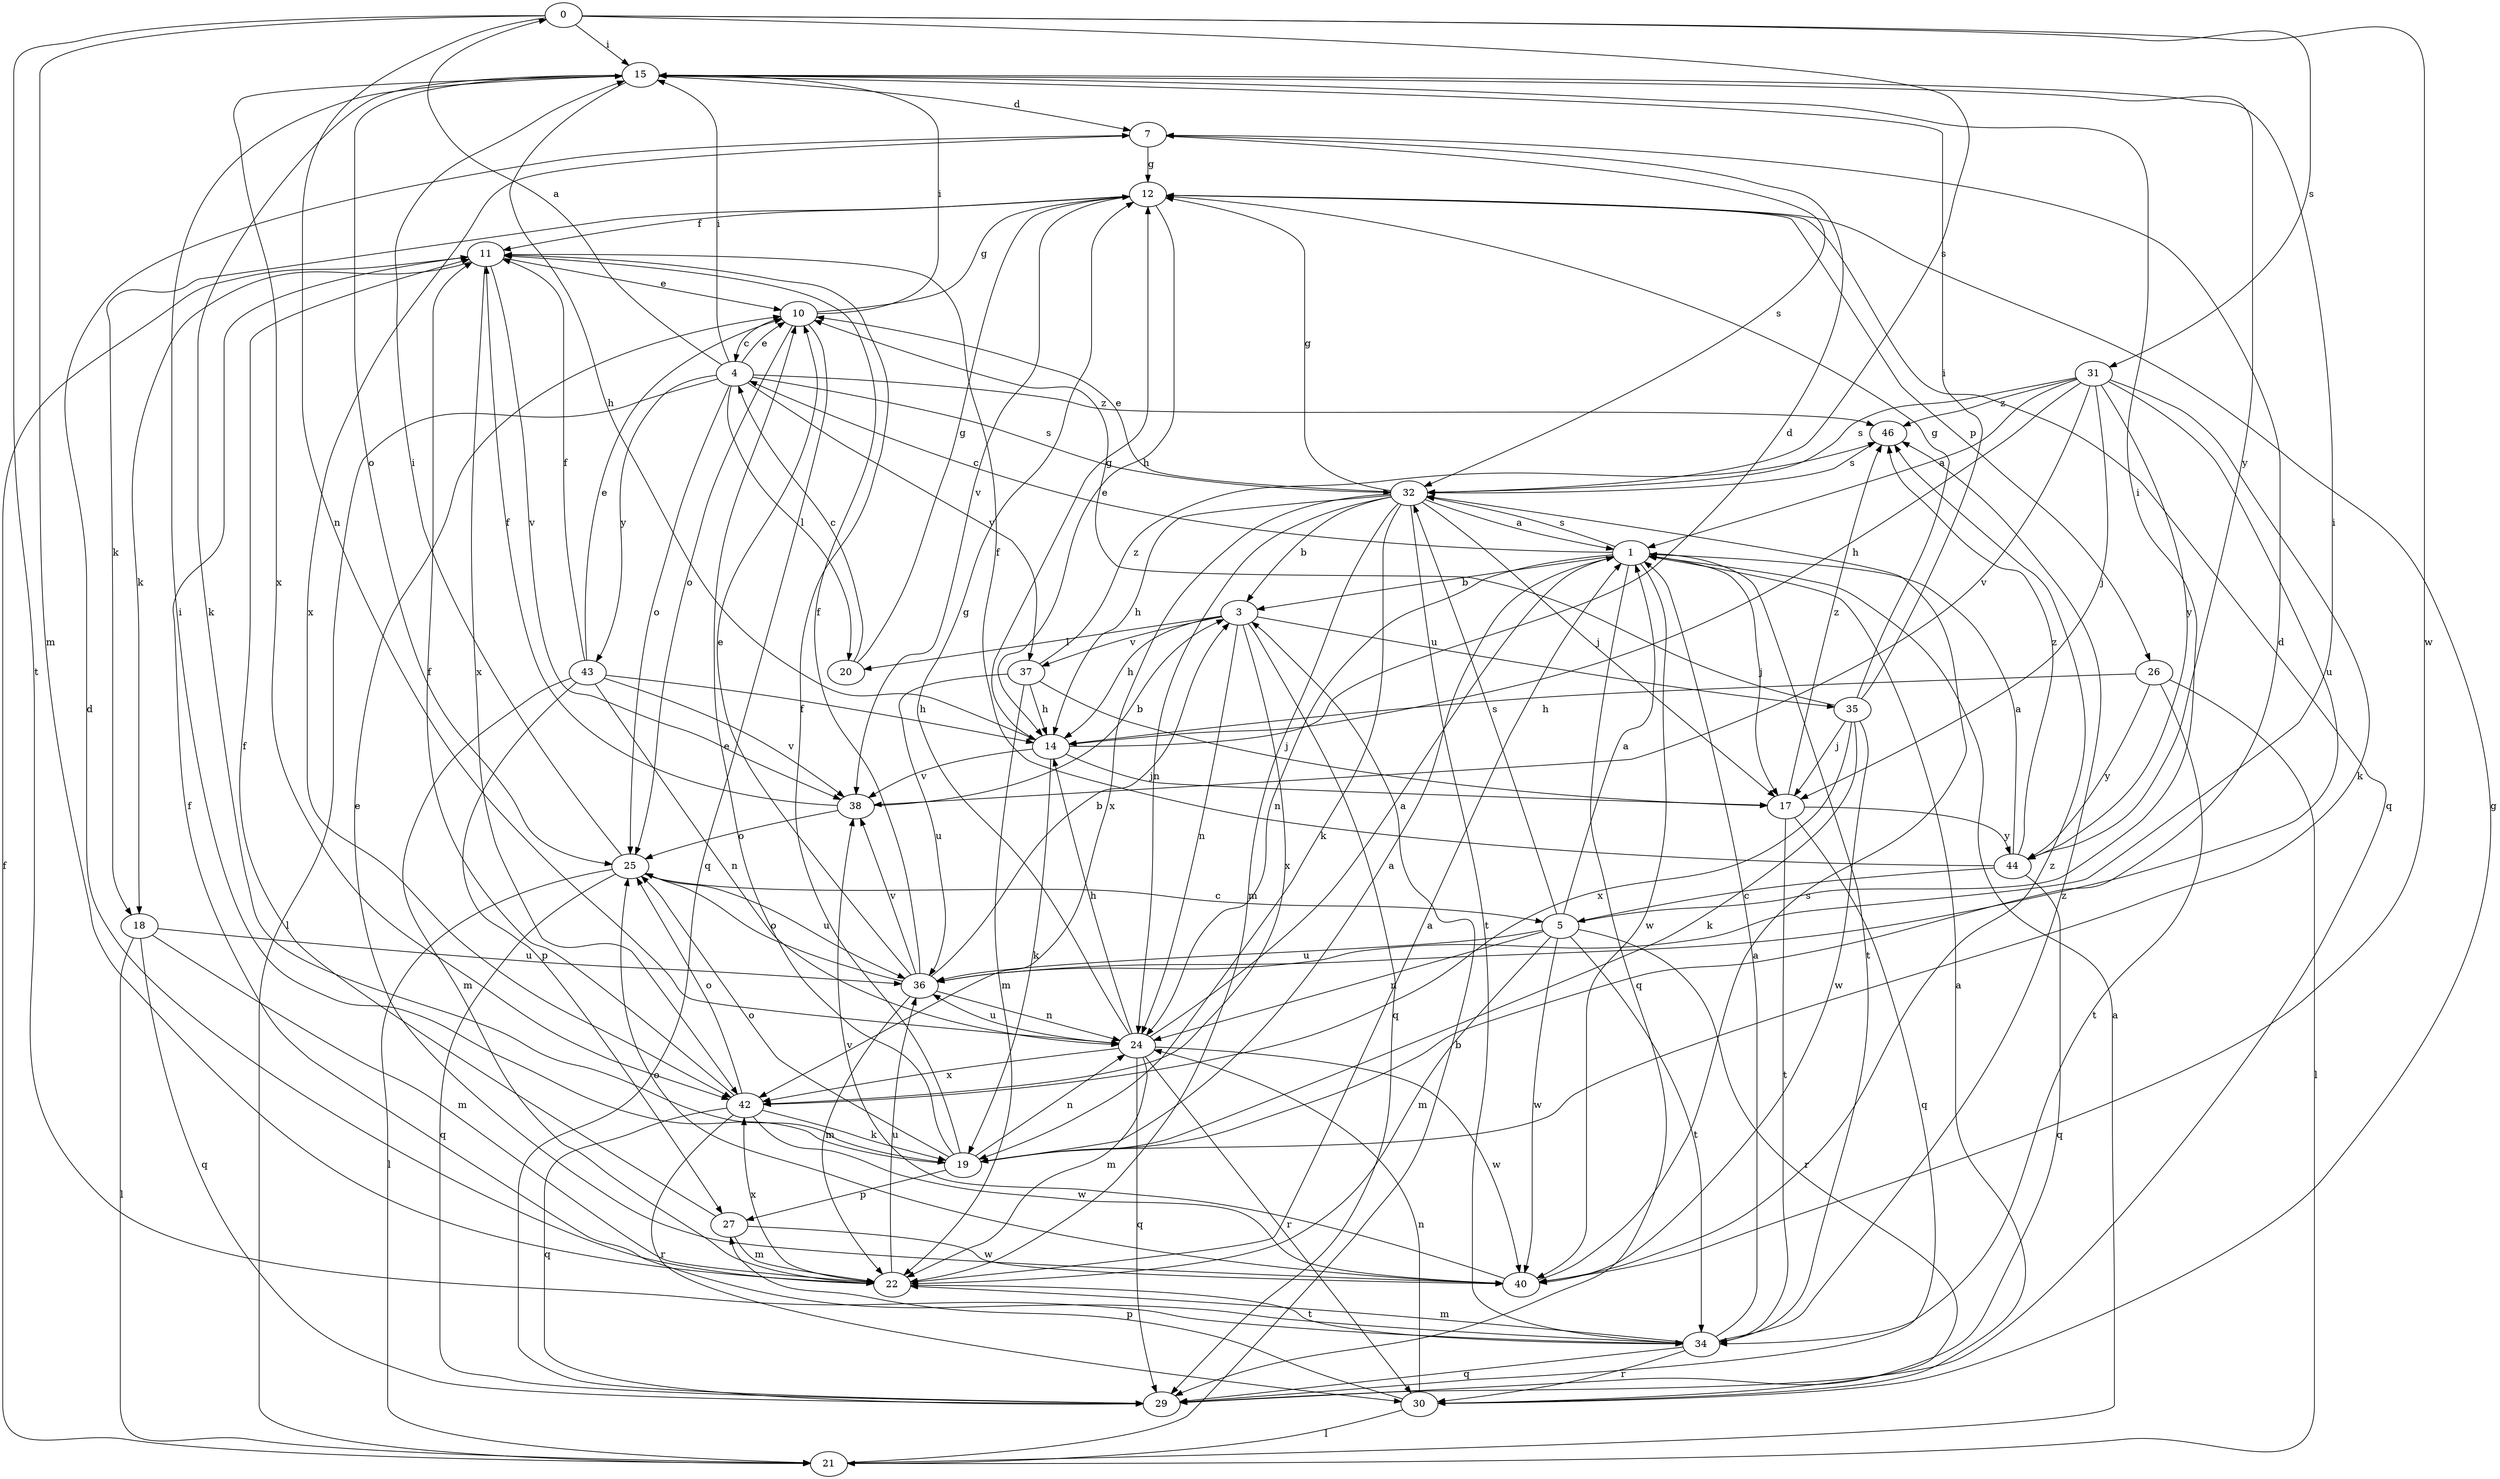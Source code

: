 strict digraph  {
0;
1;
3;
4;
5;
7;
10;
11;
12;
14;
15;
17;
18;
19;
20;
21;
22;
24;
25;
26;
27;
29;
30;
31;
32;
34;
35;
36;
37;
38;
40;
42;
43;
44;
46;
0 -> 15  [label=i];
0 -> 22  [label=m];
0 -> 24  [label=n];
0 -> 31  [label=s];
0 -> 32  [label=s];
0 -> 34  [label=t];
0 -> 40  [label=w];
1 -> 3  [label=b];
1 -> 4  [label=c];
1 -> 17  [label=j];
1 -> 24  [label=n];
1 -> 29  [label=q];
1 -> 32  [label=s];
1 -> 34  [label=t];
1 -> 40  [label=w];
3 -> 14  [label=h];
3 -> 20  [label=l];
3 -> 24  [label=n];
3 -> 29  [label=q];
3 -> 35  [label=u];
3 -> 37  [label=v];
3 -> 42  [label=x];
4 -> 0  [label=a];
4 -> 10  [label=e];
4 -> 15  [label=i];
4 -> 20  [label=l];
4 -> 21  [label=l];
4 -> 25  [label=o];
4 -> 32  [label=s];
4 -> 37  [label=v];
4 -> 43  [label=y];
4 -> 46  [label=z];
5 -> 1  [label=a];
5 -> 15  [label=i];
5 -> 22  [label=m];
5 -> 24  [label=n];
5 -> 30  [label=r];
5 -> 32  [label=s];
5 -> 34  [label=t];
5 -> 36  [label=u];
5 -> 40  [label=w];
7 -> 12  [label=g];
7 -> 32  [label=s];
7 -> 42  [label=x];
10 -> 4  [label=c];
10 -> 12  [label=g];
10 -> 15  [label=i];
10 -> 25  [label=o];
10 -> 29  [label=q];
11 -> 10  [label=e];
11 -> 18  [label=k];
11 -> 38  [label=v];
11 -> 42  [label=x];
12 -> 11  [label=f];
12 -> 14  [label=h];
12 -> 18  [label=k];
12 -> 26  [label=p];
12 -> 29  [label=q];
12 -> 38  [label=v];
14 -> 7  [label=d];
14 -> 12  [label=g];
14 -> 17  [label=j];
14 -> 19  [label=k];
14 -> 38  [label=v];
15 -> 7  [label=d];
15 -> 14  [label=h];
15 -> 19  [label=k];
15 -> 25  [label=o];
15 -> 42  [label=x];
15 -> 44  [label=y];
17 -> 29  [label=q];
17 -> 34  [label=t];
17 -> 44  [label=y];
17 -> 46  [label=z];
18 -> 21  [label=l];
18 -> 22  [label=m];
18 -> 29  [label=q];
18 -> 36  [label=u];
19 -> 1  [label=a];
19 -> 7  [label=d];
19 -> 10  [label=e];
19 -> 11  [label=f];
19 -> 15  [label=i];
19 -> 24  [label=n];
19 -> 25  [label=o];
19 -> 27  [label=p];
20 -> 4  [label=c];
20 -> 12  [label=g];
21 -> 1  [label=a];
21 -> 3  [label=b];
21 -> 11  [label=f];
22 -> 1  [label=a];
22 -> 7  [label=d];
22 -> 34  [label=t];
22 -> 36  [label=u];
22 -> 42  [label=x];
24 -> 1  [label=a];
24 -> 12  [label=g];
24 -> 14  [label=h];
24 -> 22  [label=m];
24 -> 29  [label=q];
24 -> 30  [label=r];
24 -> 36  [label=u];
24 -> 40  [label=w];
24 -> 42  [label=x];
25 -> 5  [label=c];
25 -> 15  [label=i];
25 -> 21  [label=l];
25 -> 29  [label=q];
25 -> 36  [label=u];
26 -> 14  [label=h];
26 -> 21  [label=l];
26 -> 34  [label=t];
26 -> 44  [label=y];
27 -> 11  [label=f];
27 -> 22  [label=m];
27 -> 40  [label=w];
30 -> 1  [label=a];
30 -> 12  [label=g];
30 -> 21  [label=l];
30 -> 24  [label=n];
30 -> 27  [label=p];
31 -> 1  [label=a];
31 -> 14  [label=h];
31 -> 17  [label=j];
31 -> 19  [label=k];
31 -> 32  [label=s];
31 -> 36  [label=u];
31 -> 38  [label=v];
31 -> 44  [label=y];
31 -> 46  [label=z];
32 -> 1  [label=a];
32 -> 3  [label=b];
32 -> 10  [label=e];
32 -> 12  [label=g];
32 -> 14  [label=h];
32 -> 17  [label=j];
32 -> 19  [label=k];
32 -> 22  [label=m];
32 -> 24  [label=n];
32 -> 34  [label=t];
32 -> 42  [label=x];
34 -> 1  [label=a];
34 -> 11  [label=f];
34 -> 22  [label=m];
34 -> 29  [label=q];
34 -> 30  [label=r];
34 -> 46  [label=z];
35 -> 10  [label=e];
35 -> 12  [label=g];
35 -> 15  [label=i];
35 -> 17  [label=j];
35 -> 19  [label=k];
35 -> 40  [label=w];
35 -> 42  [label=x];
36 -> 3  [label=b];
36 -> 10  [label=e];
36 -> 11  [label=f];
36 -> 15  [label=i];
36 -> 22  [label=m];
36 -> 24  [label=n];
36 -> 25  [label=o];
36 -> 38  [label=v];
37 -> 14  [label=h];
37 -> 17  [label=j];
37 -> 22  [label=m];
37 -> 36  [label=u];
37 -> 46  [label=z];
38 -> 3  [label=b];
38 -> 11  [label=f];
38 -> 25  [label=o];
40 -> 10  [label=e];
40 -> 25  [label=o];
40 -> 32  [label=s];
40 -> 38  [label=v];
40 -> 46  [label=z];
42 -> 11  [label=f];
42 -> 19  [label=k];
42 -> 25  [label=o];
42 -> 29  [label=q];
42 -> 30  [label=r];
42 -> 40  [label=w];
43 -> 10  [label=e];
43 -> 11  [label=f];
43 -> 14  [label=h];
43 -> 22  [label=m];
43 -> 24  [label=n];
43 -> 27  [label=p];
43 -> 38  [label=v];
44 -> 1  [label=a];
44 -> 5  [label=c];
44 -> 11  [label=f];
44 -> 29  [label=q];
44 -> 46  [label=z];
46 -> 32  [label=s];
}
